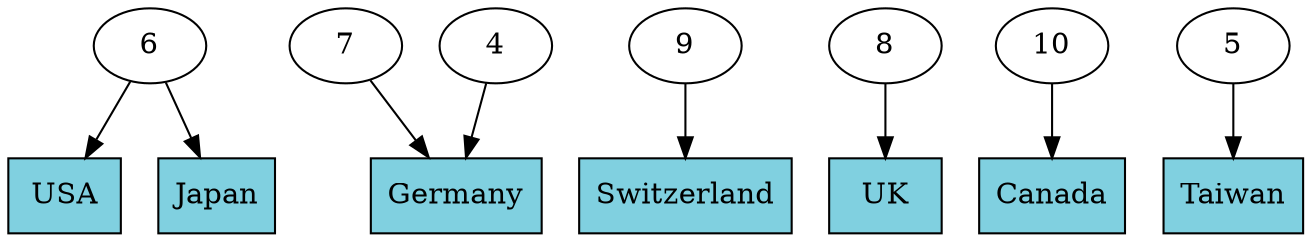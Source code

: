 digraph sldgraph {
overlap=false;
_S39648 -> _S54005;
_S39648 -> _S24613;
_S61080 -> _S61399;
_S16600 -> _S19836;
_S46485 -> _S53687;
_S77311 -> _S84446;
_S57388 -> _S61399;
_S57905 -> _S76449;
_S54005 [label="USA",shape=box,style=filled,fillcolor="#80d0e0"];
_S53687 [label="UK",shape=box,style=filled,fillcolor="#80d0e0"];
_S24613 [label="Japan",shape=box,style=filled,fillcolor="#80d0e0"];
_S46485 [label="8"];
_S16600 [label="9"];
_S57905 [label="5"];
_S19836 [label="Switzerland",shape=box,style=filled,fillcolor="#80d0e0"];
_S61080 [label="7"];
_S39648 [label="6"];
_S57388 [label="4"];
_S84446 [label="Canada",shape=box,style=filled,fillcolor="#80d0e0"];
_S76449 [label="Taiwan",shape=box,style=filled,fillcolor="#80d0e0"];
_S61399 [label="Germany",shape=box,style=filled,fillcolor="#80d0e0"];
_S77311 [label="10"];
}
